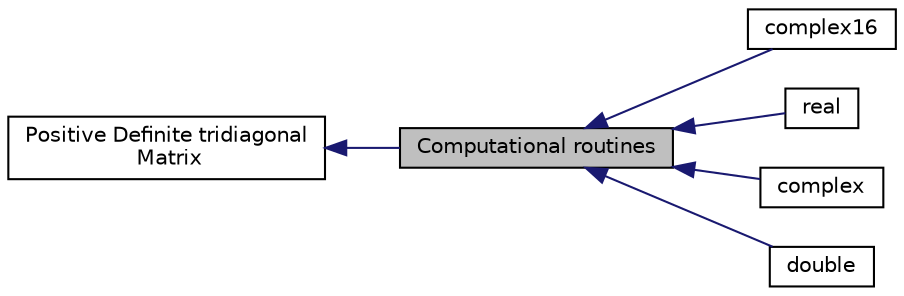digraph "Computational routines"
{
  edge [fontname="Helvetica",fontsize="10",labelfontname="Helvetica",labelfontsize="10"];
  node [fontname="Helvetica",fontsize="10",shape=record];
  rankdir=LR;
  Node5 [label="complex16",height=0.2,width=0.4,color="black", fillcolor="white", style="filled",URL="$group__complex16_p_tcomputational.html"];
  Node3 [label="real",height=0.2,width=0.4,color="black", fillcolor="white", style="filled",URL="$group__real_p_tcomputational.html"];
  Node1 [label="Positive Definite tridiagonal\l Matrix",height=0.2,width=0.4,color="black", fillcolor="white", style="filled",URL="$group___p_t.html"];
  Node4 [label="complex",height=0.2,width=0.4,color="black", fillcolor="white", style="filled",URL="$group__complex_p_tcomputational.html"];
  Node0 [label="Computational routines",height=0.2,width=0.4,color="black", fillcolor="grey75", style="filled" fontcolor="black"];
  Node2 [label="double",height=0.2,width=0.4,color="black", fillcolor="white", style="filled",URL="$group__double_p_tcomputational.html"];
  Node1->Node0 [shape=plaintext, color="midnightblue", dir="back", style="solid"];
  Node0->Node2 [shape=plaintext, color="midnightblue", dir="back", style="solid"];
  Node0->Node3 [shape=plaintext, color="midnightblue", dir="back", style="solid"];
  Node0->Node4 [shape=plaintext, color="midnightblue", dir="back", style="solid"];
  Node0->Node5 [shape=plaintext, color="midnightblue", dir="back", style="solid"];
}
